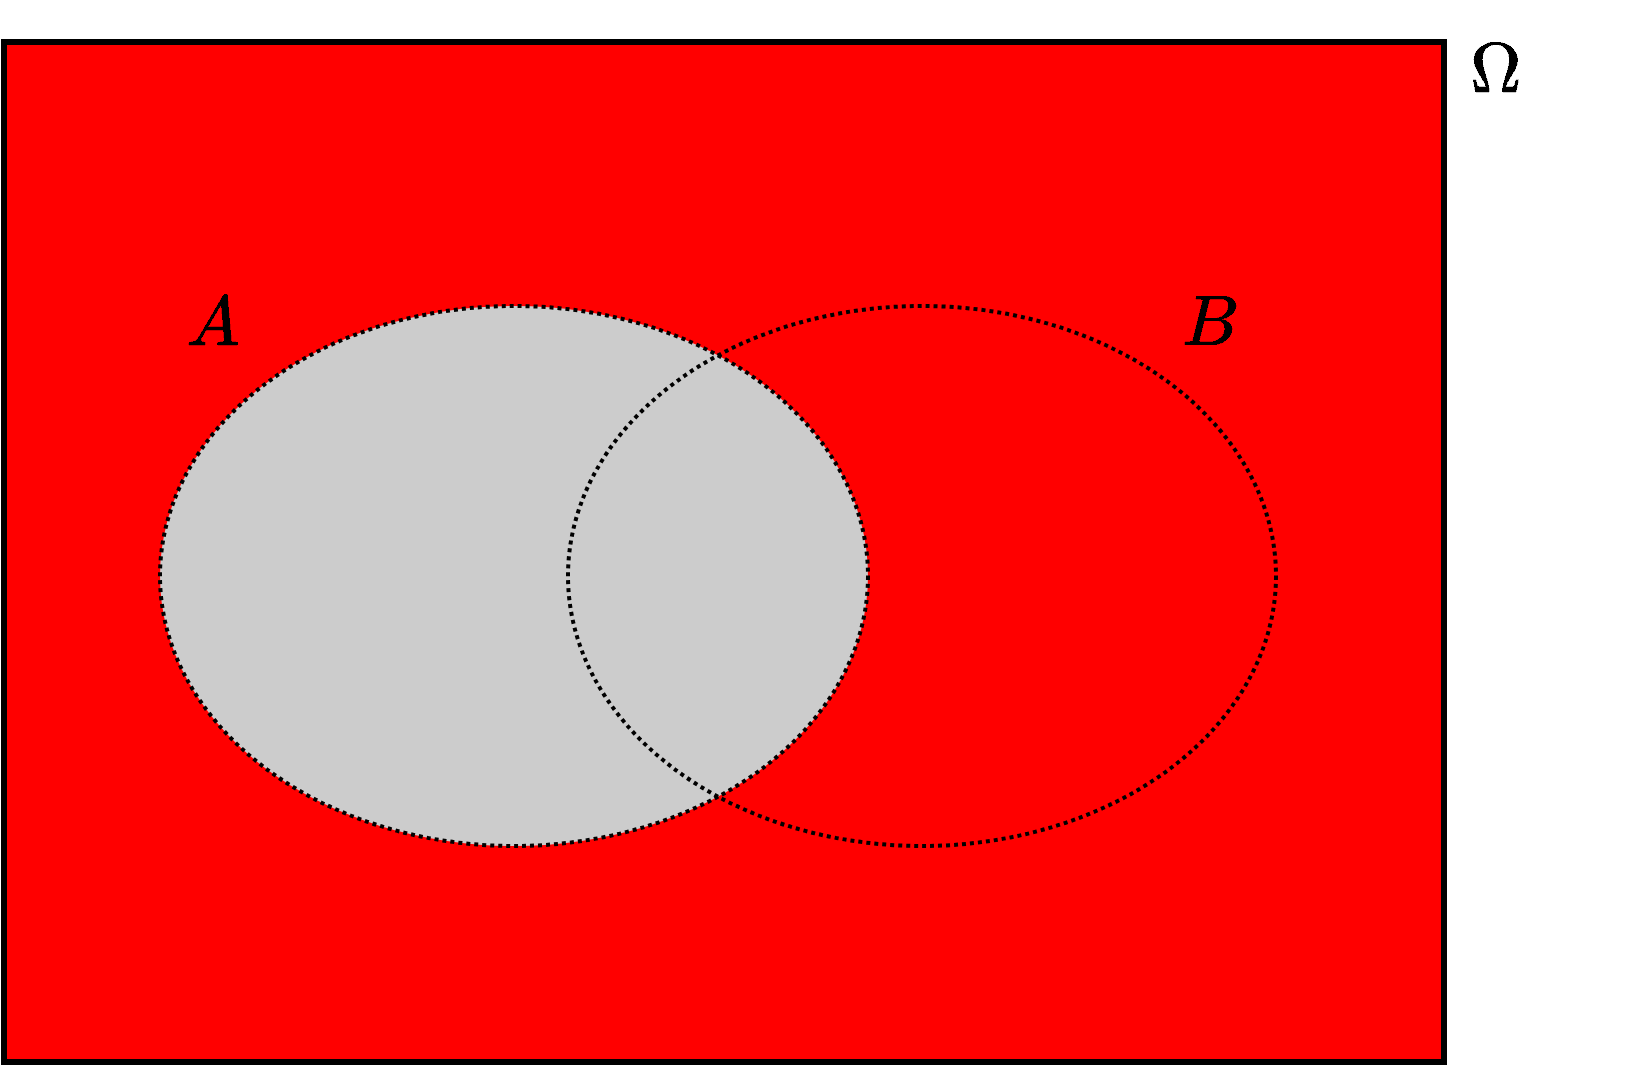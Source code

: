 <mxfile version="24.1.0" type="device">
  <diagram name="Página-1" id="E-DP9fMv0TR5NF7smadX">
    <mxGraphModel dx="979" dy="567" grid="1" gridSize="6" guides="1" tooltips="1" connect="1" arrows="1" fold="1" page="1" pageScale="1" pageWidth="800" pageHeight="550" math="1" shadow="0">
      <root>
        <mxCell id="0" />
        <mxCell id="1" parent="0" />
        <mxCell id="3qVgdPwwvXnHS_knHwvc-2" value="" style="rounded=0;whiteSpace=wrap;html=1;fillColor=#FF0000;strokeWidth=3;" parent="1" vertex="1">
          <mxGeometry x="24" y="24" width="720" height="510" as="geometry" />
        </mxCell>
        <mxCell id="3qVgdPwwvXnHS_knHwvc-3" value="\(\Omega\)" style="text;html=1;align=center;verticalAlign=middle;whiteSpace=wrap;rounded=0;fontSize=30;" parent="1" vertex="1">
          <mxGeometry x="740" y="24" width="60" height="30" as="geometry" />
        </mxCell>
        <mxCell id="3qVgdPwwvXnHS_knHwvc-4" value="" style="ellipse;whiteSpace=wrap;html=1;fillColor=#CCCCCC;strokeWidth=2;shadow=0;dashed=1;dashPattern=1 1;" parent="1" vertex="1">
          <mxGeometry x="102" y="156" width="354" height="270" as="geometry" />
        </mxCell>
        <mxCell id="3qVgdPwwvXnHS_knHwvc-5" value="\(A\)" style="text;html=1;align=center;verticalAlign=middle;whiteSpace=wrap;rounded=0;fontSize=30;" parent="1" vertex="1">
          <mxGeometry x="98" y="150" width="60" height="30" as="geometry" />
        </mxCell>
        <mxCell id="3qVgdPwwvXnHS_knHwvc-8" value="\(B\)" style="text;html=1;align=center;verticalAlign=middle;whiteSpace=wrap;rounded=0;fontSize=30;" parent="1" vertex="1">
          <mxGeometry x="597" y="150" width="60" height="30" as="geometry" />
        </mxCell>
        <mxCell id="gsAHdqAID-3Vwvxk3V5d-2" value="" style="ellipse;whiteSpace=wrap;html=1;fillColor=none;strokeWidth=2;shadow=0;dashed=1;dashPattern=1 1;" vertex="1" parent="1">
          <mxGeometry x="306" y="156" width="354" height="270" as="geometry" />
        </mxCell>
      </root>
    </mxGraphModel>
  </diagram>
</mxfile>
